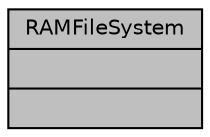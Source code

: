 digraph "RAMFileSystem"
{
  edge [fontname="Helvetica",fontsize="10",labelfontname="Helvetica",labelfontsize="10"];
  node [fontname="Helvetica",fontsize="10",shape=record];
  Node748 [label="{RAMFileSystem\n||}",height=0.2,width=0.4,color="black", fillcolor="grey75", style="filled", fontcolor="black"];
}
